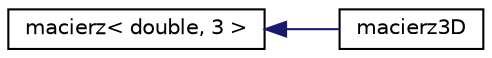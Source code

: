 digraph "Graficzna hierarchia klas"
{
  edge [fontname="Helvetica",fontsize="10",labelfontname="Helvetica",labelfontsize="10"];
  node [fontname="Helvetica",fontsize="10",shape=record];
  rankdir="LR";
  Node0 [label="macierz\< double, 3 \>",height=0.2,width=0.4,color="black", fillcolor="white", style="filled",URL="$classmacierz.html"];
  Node0 -> Node1 [dir="back",color="midnightblue",fontsize="10",style="solid",fontname="Helvetica"];
  Node1 [label="macierz3D",height=0.2,width=0.4,color="black", fillcolor="white", style="filled",URL="$classmacierz3_d.html",tooltip="Modeluje pojęcie Macierzy rotacji. "];
}
